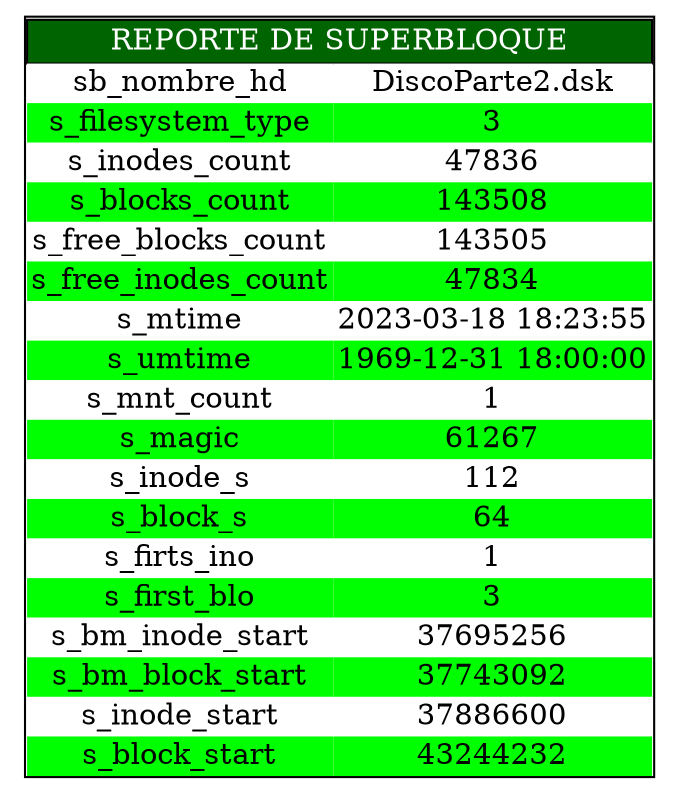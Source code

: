 digraph G {
node[shape=none]
start[label=<<table CELLSPACING="0"><tr><td colspan="2" bgcolor="darkgreen"><font color="white">REPORTE DE SUPERBLOQUE</font></td></tr><tr><td bgcolor="white" border="0">sb_nombre_hd</td><td bgcolor="white" border="0">DiscoParte2.dsk</td>)</tr><tr><td bgcolor="green" border="0">s_filesystem_type</td><td bgcolor="green" border="0">3</td>)</tr><tr><td bgcolor="white" border="0">s_inodes_count</td><td bgcolor="white" border="0">47836</td>)</tr><tr><td bgcolor="green" border="0">s_blocks_count</td><td bgcolor="green" border="0">143508</td>)</tr><tr><td bgcolor="white" border="0">s_free_blocks_count</td><td bgcolor="white" border="0">143505</td>)</tr><tr><td bgcolor="green" border="0">s_free_inodes_count</td><td bgcolor="green" border="0">47834</td>)</tr><tr><td bgcolor="white" border="0">s_mtime</td><td bgcolor="white" border="0">2023-03-18 18:23:55</td>)</tr><tr><td bgcolor="green" border="0">s_umtime</td><td bgcolor="green" border="0">1969-12-31 18:00:00</td>)</tr><tr><td bgcolor="white" border="0">s_mnt_count</td><td bgcolor="white" border="0">1</td>)</tr><tr><td bgcolor="green" border="0">s_magic</td><td bgcolor="green" border="0">61267</td>)</tr><tr><td bgcolor="white" border="0">s_inode_s</td><td bgcolor="white" border="0">112</td>)</tr><tr><td bgcolor="green" border="0">s_block_s</td><td bgcolor="green" border="0">64</td>)</tr><tr><td bgcolor="white" border="0">s_firts_ino</td><td bgcolor="white" border="0">1</td>)</tr><tr><td bgcolor="green" border="0">s_first_blo</td><td bgcolor="green" border="0">3</td>)</tr><tr><td bgcolor="white" border="0">s_bm_inode_start</td><td bgcolor="white" border="0">37695256</td>)</tr><tr><td bgcolor="green" border="0">s_bm_block_start</td><td bgcolor="green" border="0">37743092</td>)</tr><tr><td bgcolor="white" border="0">s_inode_start</td><td bgcolor="white" border="0">37886600</td>)</tr><tr><td bgcolor="green" border="0">s_block_start</td><td bgcolor="green" border="0">43244232</td>)</tr></table>>];}